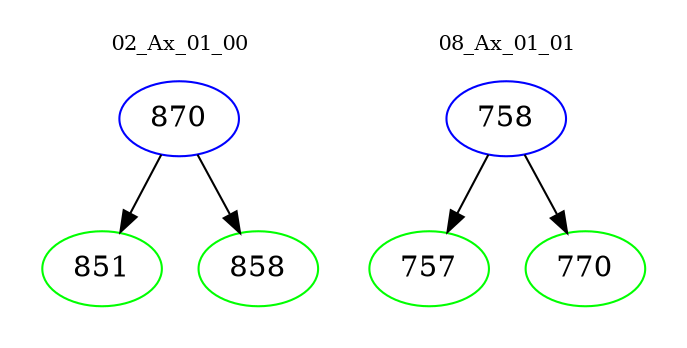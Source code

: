 digraph{
subgraph cluster_0 {
color = white
label = "02_Ax_01_00";
fontsize=10;
T0_870 [label="870", color="blue"]
T0_870 -> T0_851 [color="black"]
T0_851 [label="851", color="green"]
T0_870 -> T0_858 [color="black"]
T0_858 [label="858", color="green"]
}
subgraph cluster_1 {
color = white
label = "08_Ax_01_01";
fontsize=10;
T1_758 [label="758", color="blue"]
T1_758 -> T1_757 [color="black"]
T1_757 [label="757", color="green"]
T1_758 -> T1_770 [color="black"]
T1_770 [label="770", color="green"]
}
}
